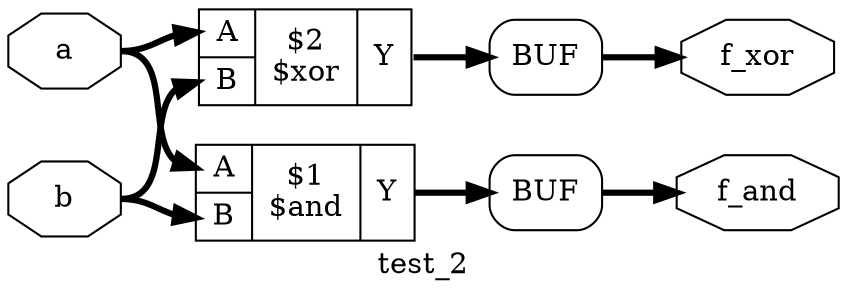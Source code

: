 digraph "test_2" {
label="test_2";
rankdir="LR";
remincross=true;
n3 [ shape=octagon, label="f_xor", color="black", fontcolor="black" ];
n4 [ shape=octagon, label="f_and", color="black", fontcolor="black" ];
n5 [ shape=octagon, label="b", color="black", fontcolor="black" ];
n6 [ shape=octagon, label="a", color="black", fontcolor="black" ];
c10 [ shape=record, label="{{<p7> A|<p8> B}|$2\n$xor|{<p9> Y}}" ];
c11 [ shape=record, label="{{<p7> A|<p8> B}|$1\n$and|{<p9> Y}}" ];
x0 [shape=box, style=rounded, label="BUF"];
x1 [shape=box, style=rounded, label="BUF"];
c10:p9:e -> x1:w:w [color="black", style="setlinewidth(3)", label=""];
c11:p9:e -> x0:w:w [color="black", style="setlinewidth(3)", label=""];
x1:e:e -> n3:w [color="black", style="setlinewidth(3)", label=""];
x0:e:e -> n4:w [color="black", style="setlinewidth(3)", label=""];
n5:e -> c10:p8:w [color="black", style="setlinewidth(3)", label=""];
n5:e -> c11:p8:w [color="black", style="setlinewidth(3)", label=""];
n6:e -> c10:p7:w [color="black", style="setlinewidth(3)", label=""];
n6:e -> c11:p7:w [color="black", style="setlinewidth(3)", label=""];
}
